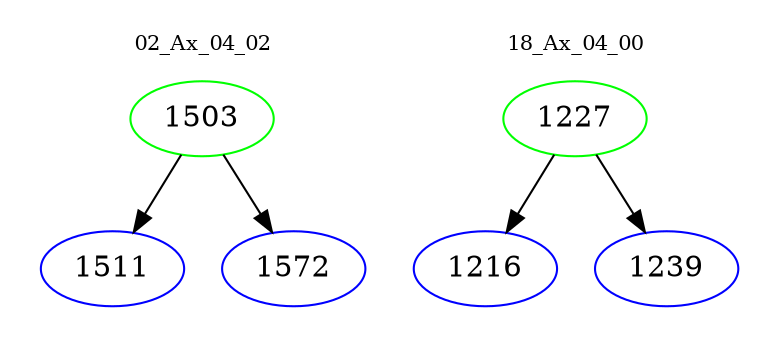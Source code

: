 digraph{
subgraph cluster_0 {
color = white
label = "02_Ax_04_02";
fontsize=10;
T0_1503 [label="1503", color="green"]
T0_1503 -> T0_1511 [color="black"]
T0_1511 [label="1511", color="blue"]
T0_1503 -> T0_1572 [color="black"]
T0_1572 [label="1572", color="blue"]
}
subgraph cluster_1 {
color = white
label = "18_Ax_04_00";
fontsize=10;
T1_1227 [label="1227", color="green"]
T1_1227 -> T1_1216 [color="black"]
T1_1216 [label="1216", color="blue"]
T1_1227 -> T1_1239 [color="black"]
T1_1239 [label="1239", color="blue"]
}
}
